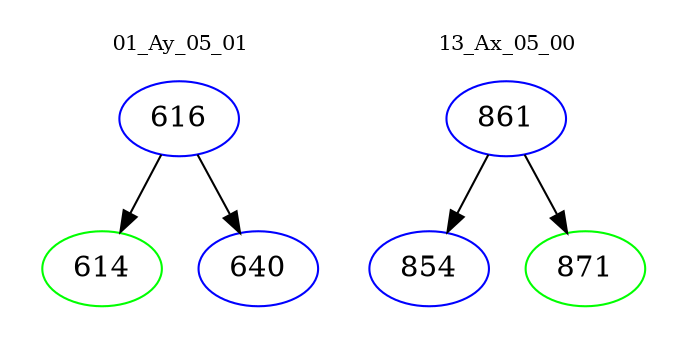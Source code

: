 digraph{
subgraph cluster_0 {
color = white
label = "01_Ay_05_01";
fontsize=10;
T0_616 [label="616", color="blue"]
T0_616 -> T0_614 [color="black"]
T0_614 [label="614", color="green"]
T0_616 -> T0_640 [color="black"]
T0_640 [label="640", color="blue"]
}
subgraph cluster_1 {
color = white
label = "13_Ax_05_00";
fontsize=10;
T1_861 [label="861", color="blue"]
T1_861 -> T1_854 [color="black"]
T1_854 [label="854", color="blue"]
T1_861 -> T1_871 [color="black"]
T1_871 [label="871", color="green"]
}
}
